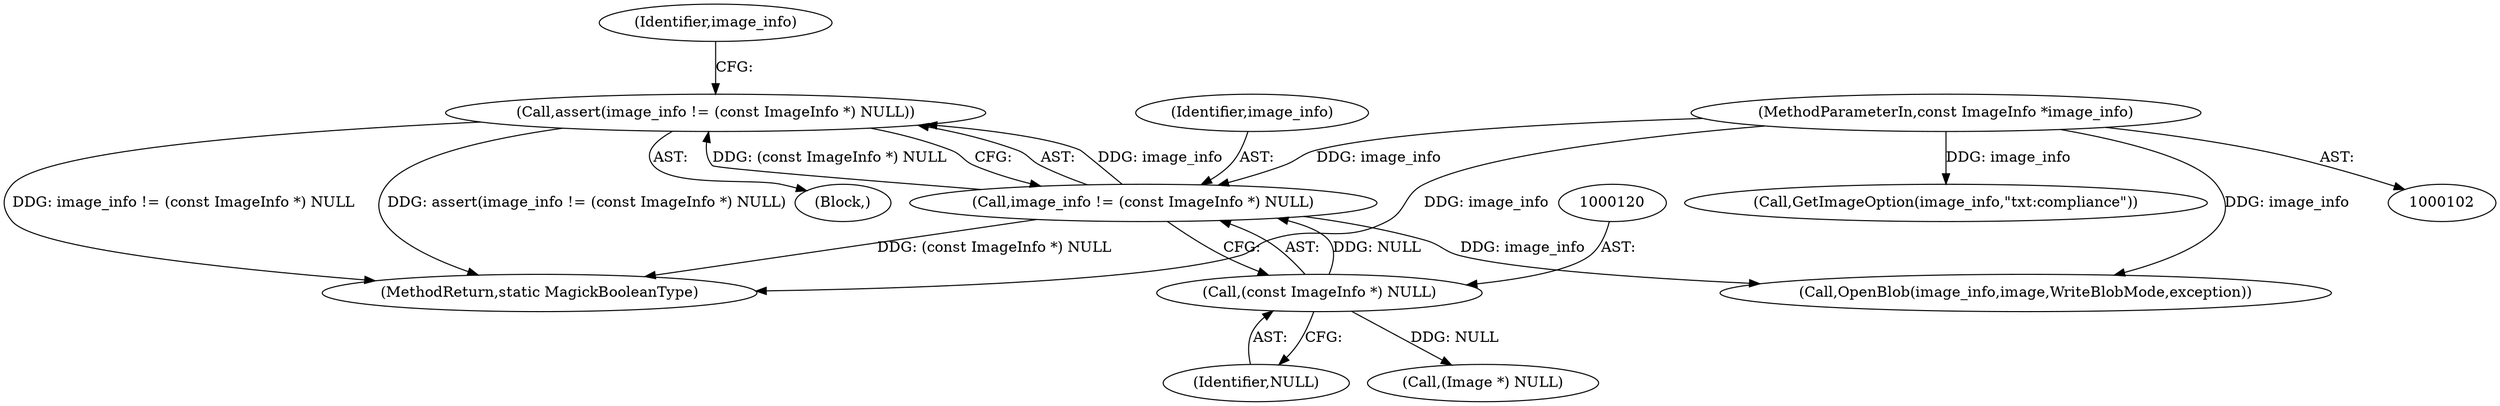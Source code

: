 digraph "0_ImageMagick_b61d35eaccc0a7ddeff8a1c3abfcd0a43ccf210b_1@API" {
"1000116" [label="(Call,assert(image_info != (const ImageInfo *) NULL))"];
"1000117" [label="(Call,image_info != (const ImageInfo *) NULL)"];
"1000103" [label="(MethodParameterIn,const ImageInfo *image_info)"];
"1000119" [label="(Call,(const ImageInfo *) NULL)"];
"1000125" [label="(Identifier,image_info)"];
"1000157" [label="(Call,OpenBlob(image_info,image,WriteBlobMode,exception))"];
"1000117" [label="(Call,image_info != (const ImageInfo *) NULL)"];
"1000632" [label="(MethodReturn,static MagickBooleanType)"];
"1000119" [label="(Call,(const ImageInfo *) NULL)"];
"1000106" [label="(Block,)"];
"1000103" [label="(MethodParameterIn,const ImageInfo *image_info)"];
"1000121" [label="(Identifier,NULL)"];
"1000213" [label="(Call,GetImageOption(image_info,\"txt:compliance\"))"];
"1000116" [label="(Call,assert(image_info != (const ImageInfo *) NULL))"];
"1000131" [label="(Call,(Image *) NULL)"];
"1000118" [label="(Identifier,image_info)"];
"1000116" -> "1000106"  [label="AST: "];
"1000116" -> "1000117"  [label="CFG: "];
"1000117" -> "1000116"  [label="AST: "];
"1000125" -> "1000116"  [label="CFG: "];
"1000116" -> "1000632"  [label="DDG: image_info != (const ImageInfo *) NULL"];
"1000116" -> "1000632"  [label="DDG: assert(image_info != (const ImageInfo *) NULL)"];
"1000117" -> "1000116"  [label="DDG: image_info"];
"1000117" -> "1000116"  [label="DDG: (const ImageInfo *) NULL"];
"1000117" -> "1000119"  [label="CFG: "];
"1000118" -> "1000117"  [label="AST: "];
"1000119" -> "1000117"  [label="AST: "];
"1000117" -> "1000632"  [label="DDG: (const ImageInfo *) NULL"];
"1000103" -> "1000117"  [label="DDG: image_info"];
"1000119" -> "1000117"  [label="DDG: NULL"];
"1000117" -> "1000157"  [label="DDG: image_info"];
"1000103" -> "1000102"  [label="AST: "];
"1000103" -> "1000632"  [label="DDG: image_info"];
"1000103" -> "1000157"  [label="DDG: image_info"];
"1000103" -> "1000213"  [label="DDG: image_info"];
"1000119" -> "1000121"  [label="CFG: "];
"1000120" -> "1000119"  [label="AST: "];
"1000121" -> "1000119"  [label="AST: "];
"1000119" -> "1000131"  [label="DDG: NULL"];
}
